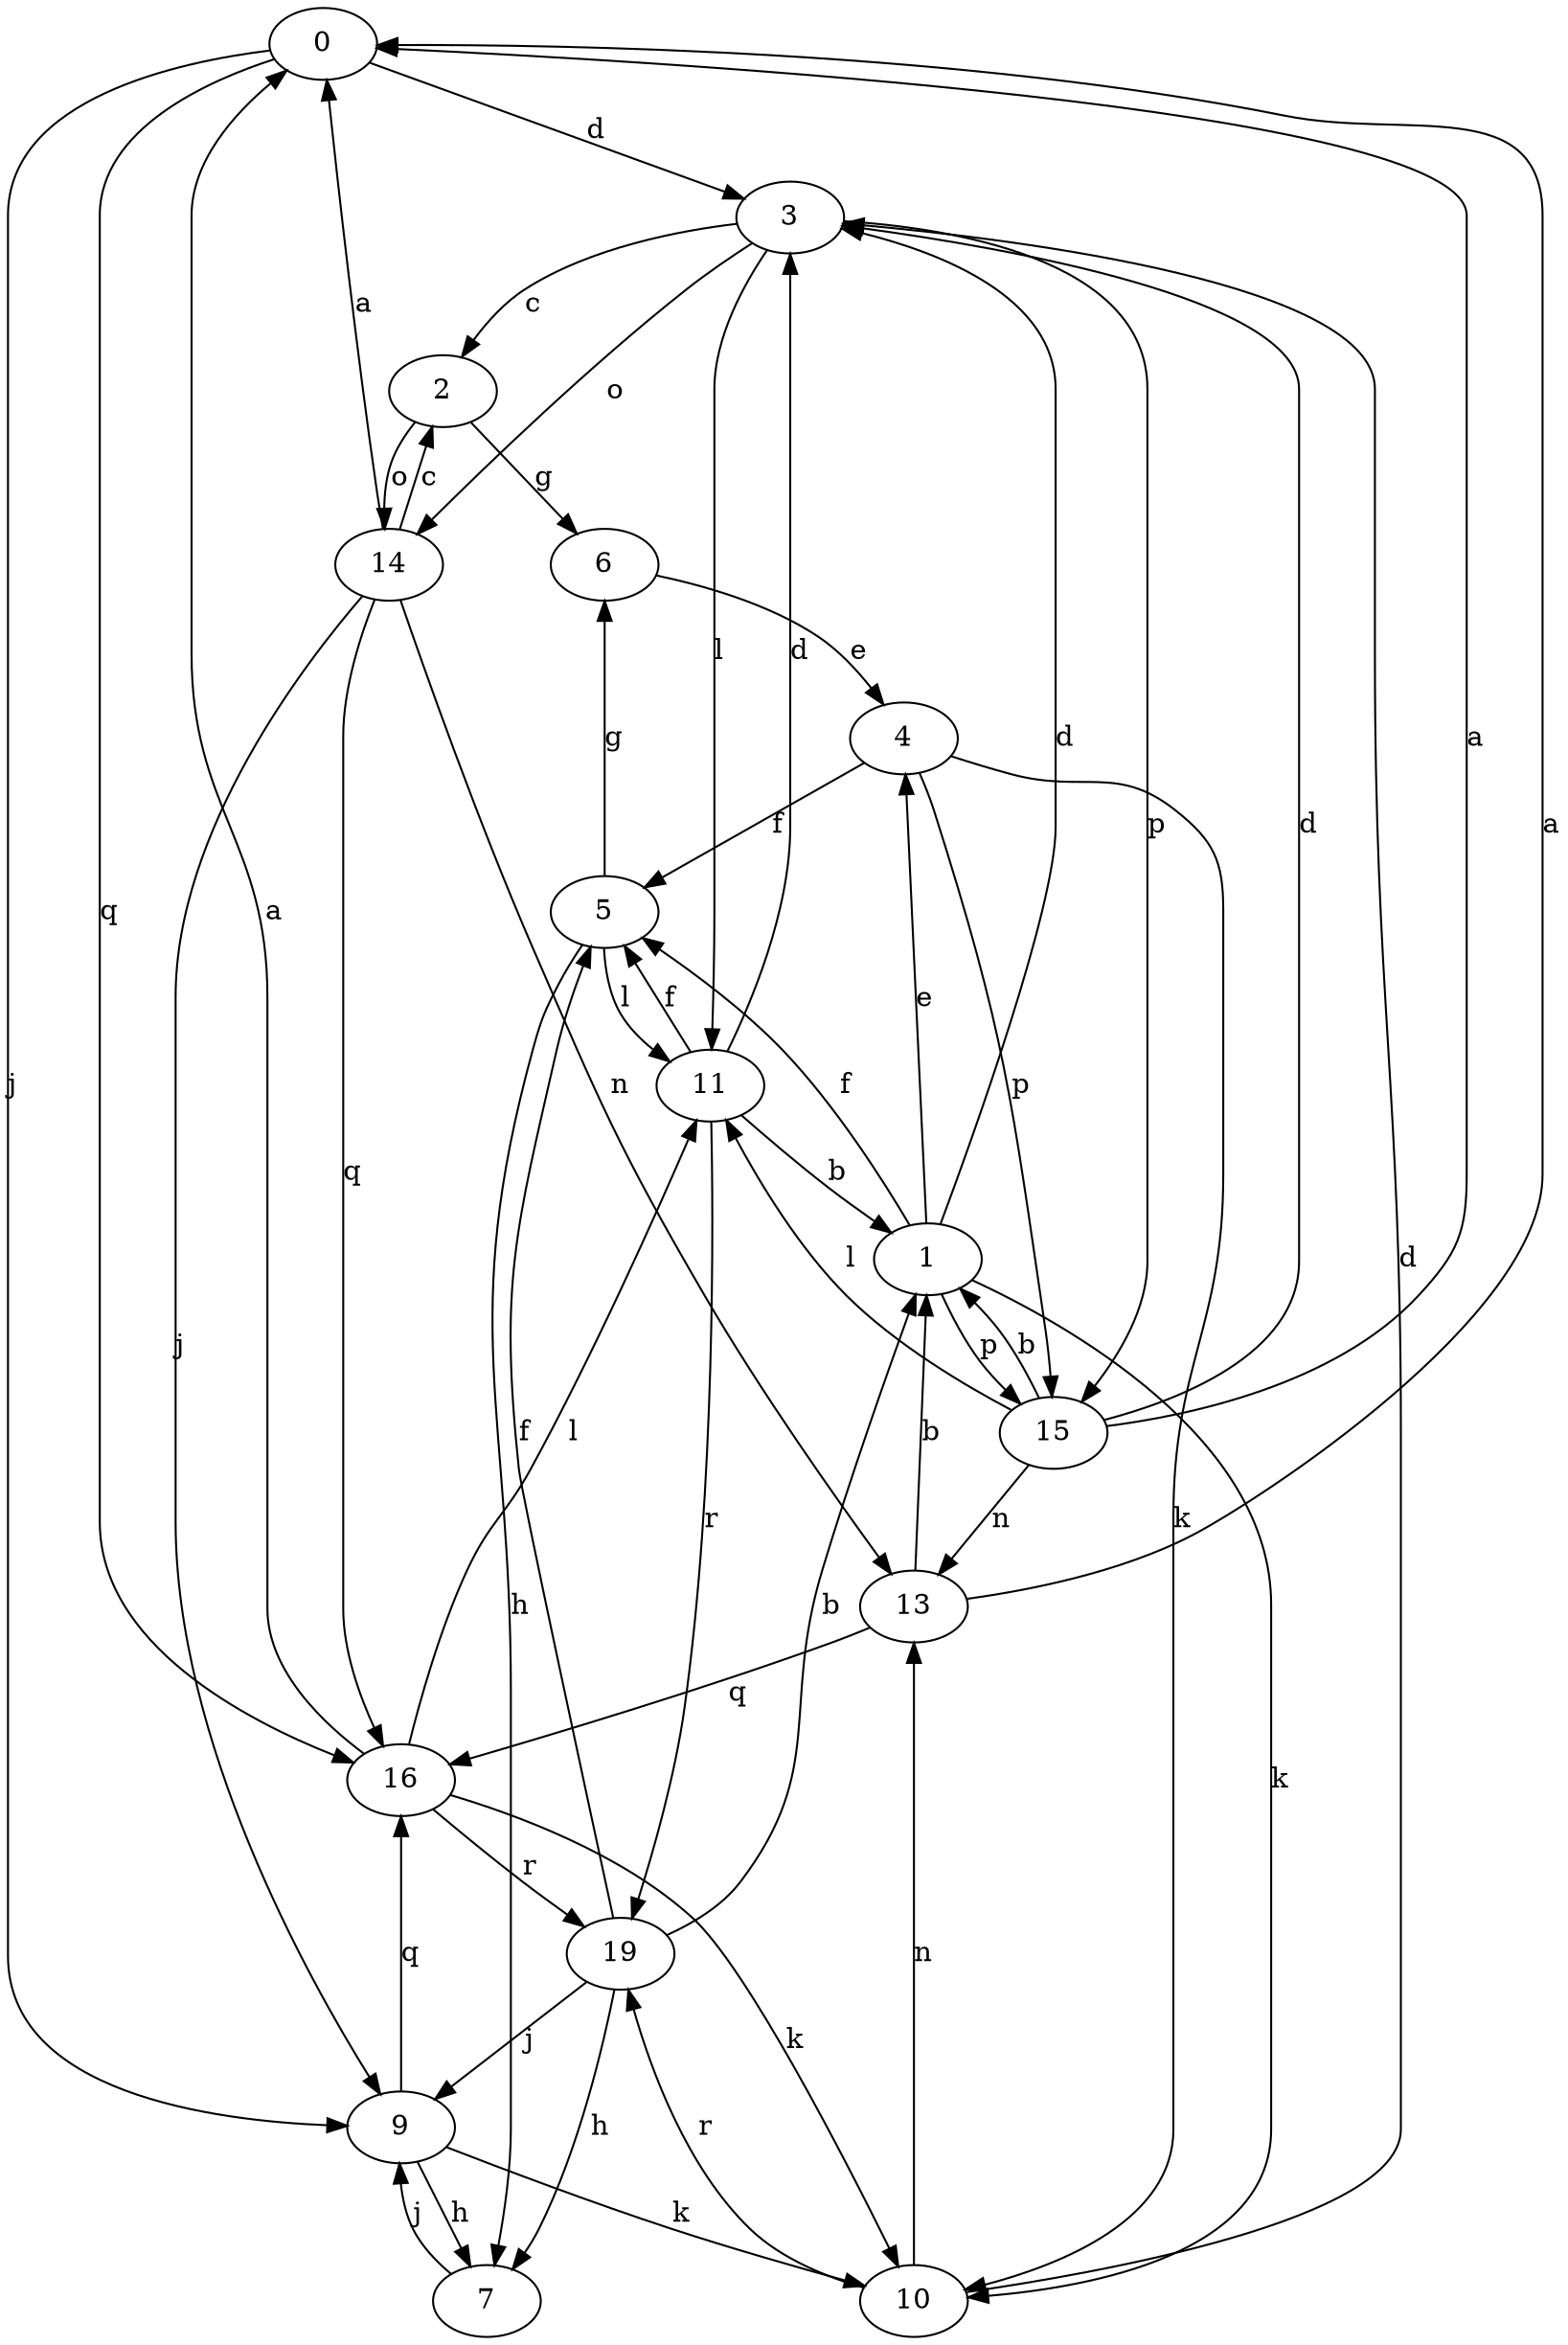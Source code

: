 strict digraph  {
0;
1;
2;
3;
4;
5;
6;
7;
9;
10;
11;
13;
14;
15;
16;
19;
0 -> 3  [label=d];
0 -> 9  [label=j];
0 -> 16  [label=q];
1 -> 3  [label=d];
1 -> 4  [label=e];
1 -> 5  [label=f];
1 -> 10  [label=k];
1 -> 15  [label=p];
2 -> 6  [label=g];
2 -> 14  [label=o];
3 -> 2  [label=c];
3 -> 11  [label=l];
3 -> 14  [label=o];
3 -> 15  [label=p];
4 -> 5  [label=f];
4 -> 10  [label=k];
4 -> 15  [label=p];
5 -> 6  [label=g];
5 -> 7  [label=h];
5 -> 11  [label=l];
6 -> 4  [label=e];
7 -> 9  [label=j];
9 -> 7  [label=h];
9 -> 10  [label=k];
9 -> 16  [label=q];
10 -> 3  [label=d];
10 -> 13  [label=n];
10 -> 19  [label=r];
11 -> 1  [label=b];
11 -> 3  [label=d];
11 -> 5  [label=f];
11 -> 19  [label=r];
13 -> 0  [label=a];
13 -> 1  [label=b];
13 -> 16  [label=q];
14 -> 0  [label=a];
14 -> 2  [label=c];
14 -> 9  [label=j];
14 -> 13  [label=n];
14 -> 16  [label=q];
15 -> 0  [label=a];
15 -> 1  [label=b];
15 -> 3  [label=d];
15 -> 11  [label=l];
15 -> 13  [label=n];
16 -> 0  [label=a];
16 -> 10  [label=k];
16 -> 11  [label=l];
16 -> 19  [label=r];
19 -> 1  [label=b];
19 -> 5  [label=f];
19 -> 7  [label=h];
19 -> 9  [label=j];
}
